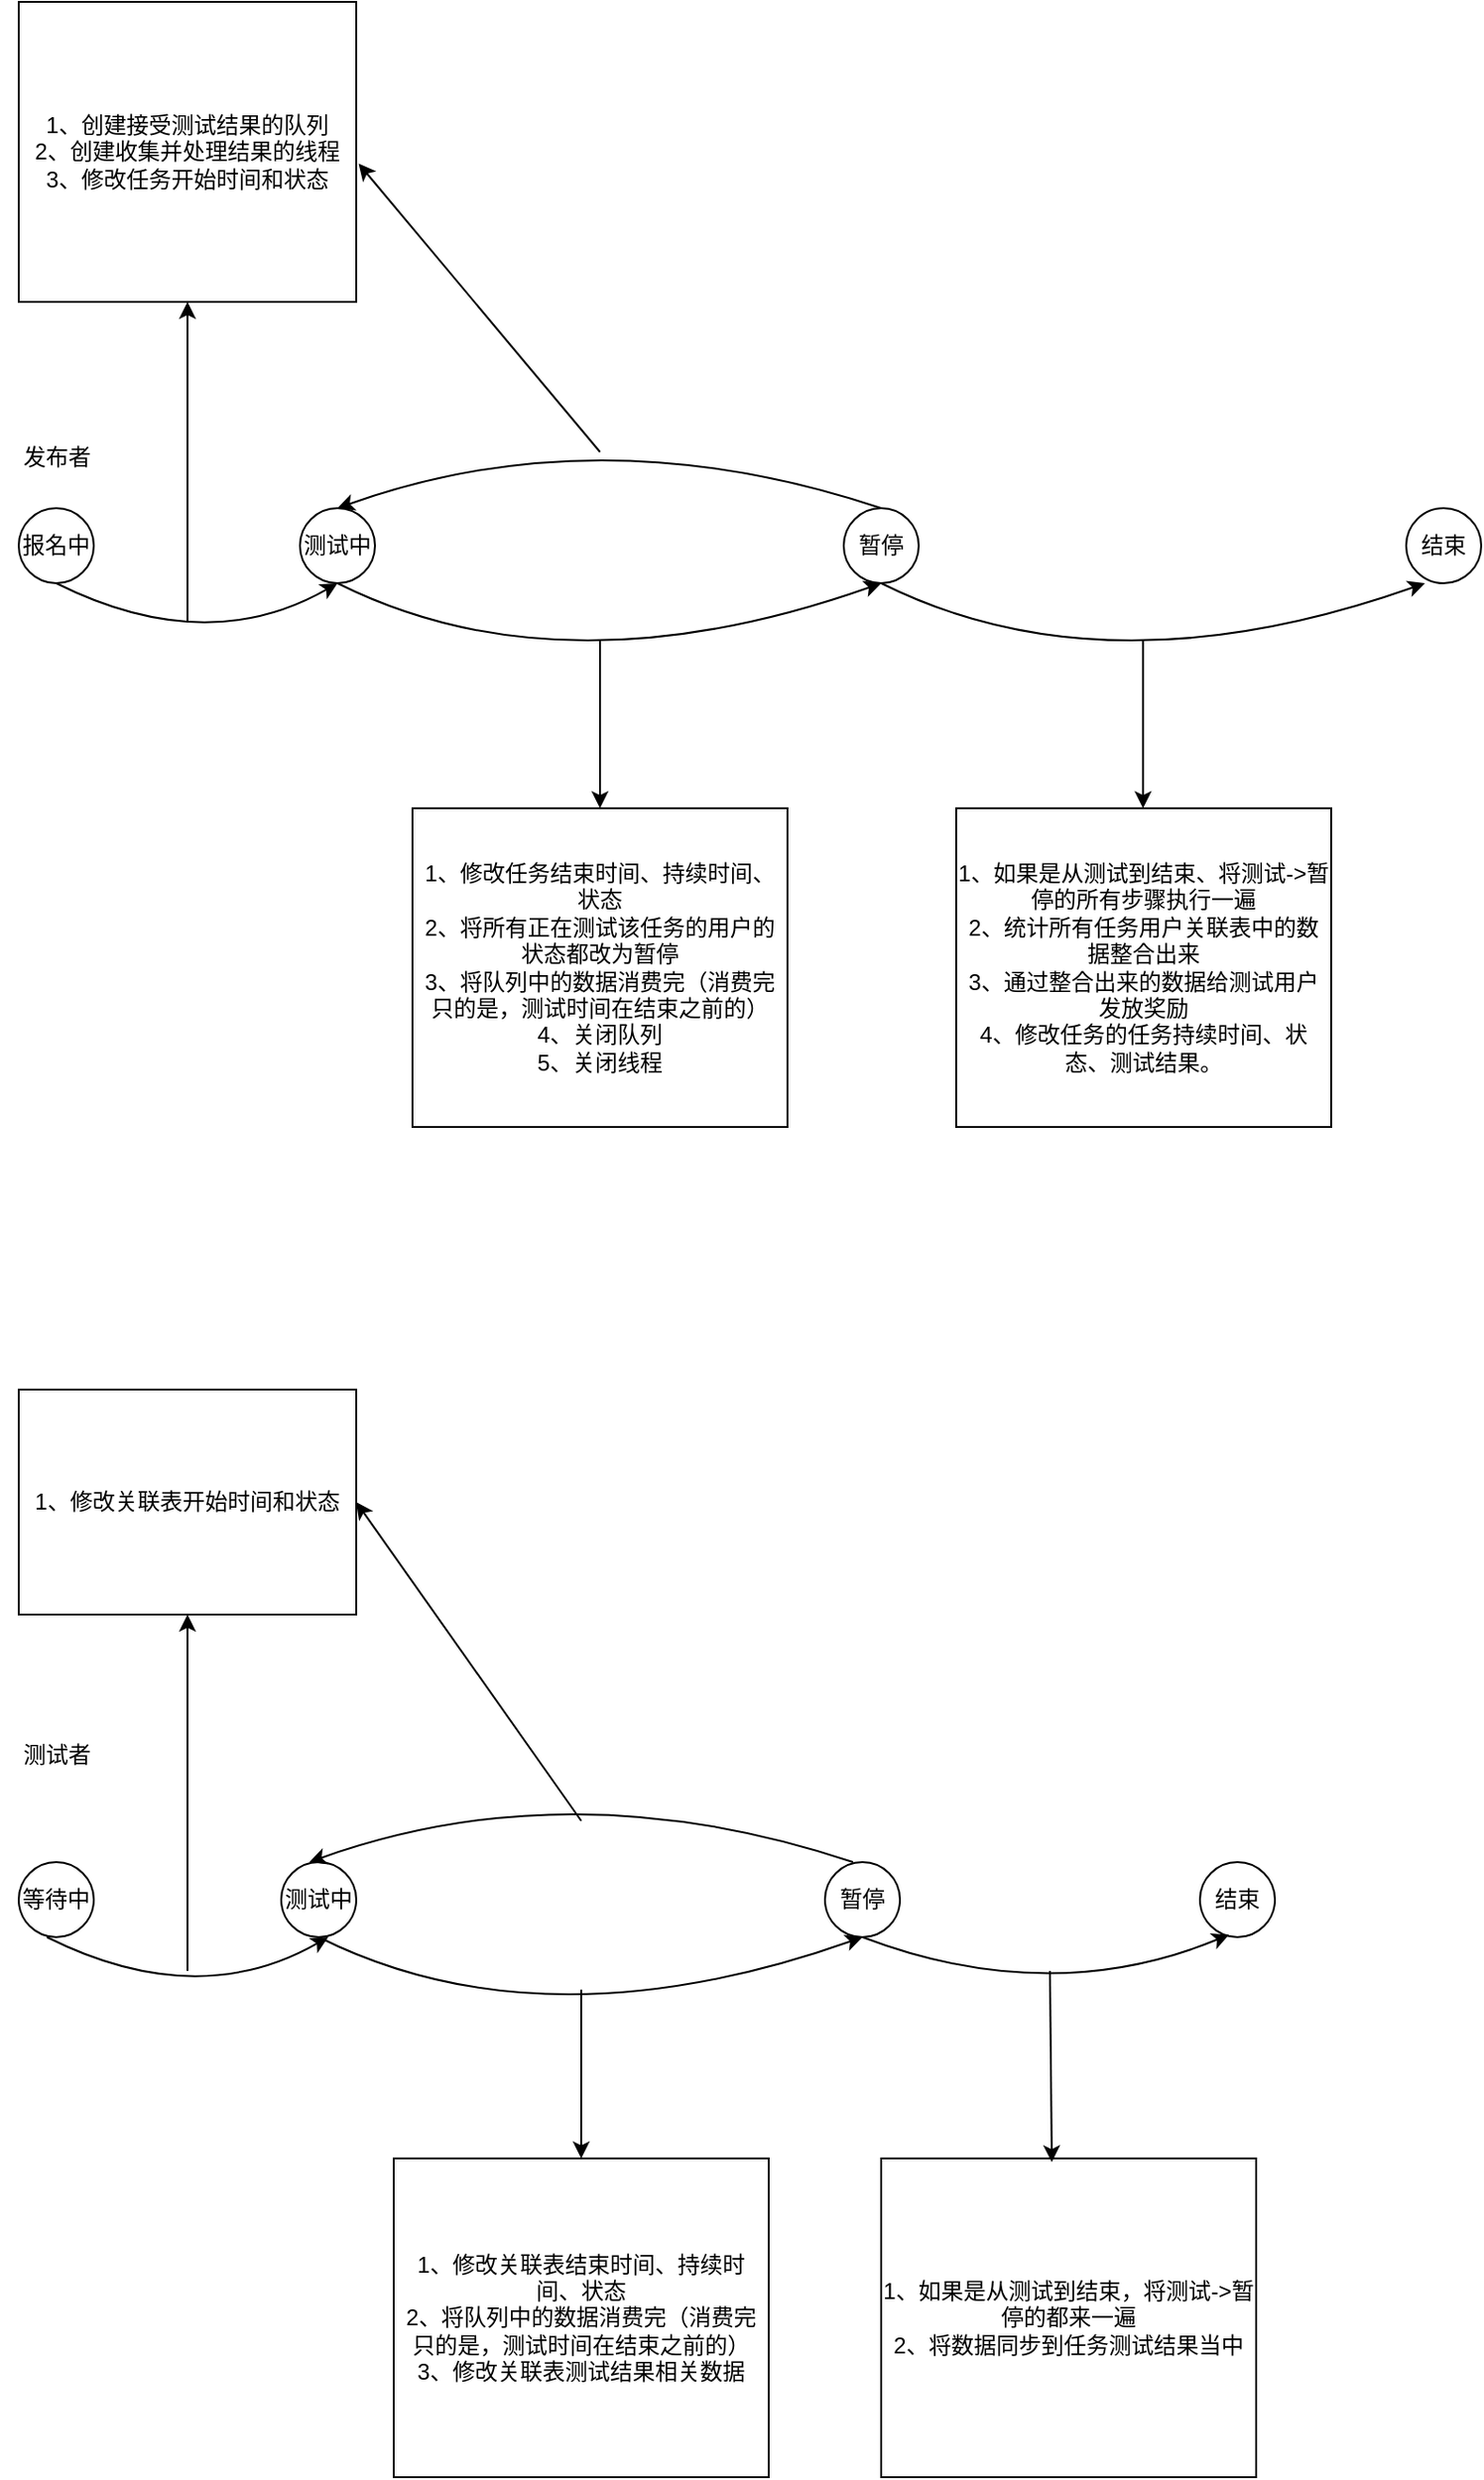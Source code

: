 <mxfile version="24.2.5" type="device">
  <diagram id="E1RbzKcjCFXv2dUBZcez" name="第 1 页">
    <mxGraphModel dx="1434" dy="2013" grid="1" gridSize="10" guides="1" tooltips="1" connect="1" arrows="1" fold="1" page="1" pageScale="1" pageWidth="827" pageHeight="1169" math="0" shadow="0">
      <root>
        <mxCell id="0" />
        <mxCell id="1" parent="0" />
        <mxCell id="V35GF3UXTLSnZJR6X2XD-2" value="发布者" style="text;html=1;align=center;verticalAlign=middle;resizable=0;points=[];autosize=1;strokeColor=none;fillColor=none;" parent="1" vertex="1">
          <mxGeometry x="170" y="138" width="60" height="30" as="geometry" />
        </mxCell>
        <mxCell id="V35GF3UXTLSnZJR6X2XD-3" value="报名中" style="ellipse;whiteSpace=wrap;html=1;aspect=fixed;" parent="1" vertex="1">
          <mxGeometry x="180" y="180" width="40" height="40" as="geometry" />
        </mxCell>
        <mxCell id="V35GF3UXTLSnZJR6X2XD-4" value="测试中" style="ellipse;whiteSpace=wrap;html=1;aspect=fixed;" parent="1" vertex="1">
          <mxGeometry x="330" y="180" width="40" height="40" as="geometry" />
        </mxCell>
        <mxCell id="Dr9uVZA06aBnP4XryDoQ-1" value="" style="curved=1;endArrow=classic;html=1;rounded=0;exitX=0.5;exitY=1;exitDx=0;exitDy=0;entryX=0.5;entryY=1;entryDx=0;entryDy=0;" parent="1" source="V35GF3UXTLSnZJR6X2XD-3" target="V35GF3UXTLSnZJR6X2XD-4" edge="1">
          <mxGeometry width="50" height="50" relative="1" as="geometry">
            <mxPoint x="230" y="260" as="sourcePoint" />
            <mxPoint x="280" y="210" as="targetPoint" />
            <Array as="points">
              <mxPoint x="280" y="260" />
            </Array>
          </mxGeometry>
        </mxCell>
        <mxCell id="Dr9uVZA06aBnP4XryDoQ-2" value="&lt;div&gt;1、创建接受测试结果的队列&lt;/div&gt;&lt;div&gt;2、创建收集并处理结果的线程&lt;/div&gt;&lt;div&gt;3、修改任务开始时间和状态&lt;/div&gt;" style="rounded=0;whiteSpace=wrap;html=1;" parent="1" vertex="1">
          <mxGeometry x="180" y="-90" width="180" height="160" as="geometry" />
        </mxCell>
        <mxCell id="Dr9uVZA06aBnP4XryDoQ-3" value="" style="endArrow=classic;html=1;rounded=0;entryX=0.5;entryY=1;entryDx=0;entryDy=0;" parent="1" target="Dr9uVZA06aBnP4XryDoQ-2" edge="1">
          <mxGeometry width="50" height="50" relative="1" as="geometry">
            <mxPoint x="270" y="240" as="sourcePoint" />
            <mxPoint x="440" y="260" as="targetPoint" />
          </mxGeometry>
        </mxCell>
        <mxCell id="Dr9uVZA06aBnP4XryDoQ-4" value="暂停" style="ellipse;whiteSpace=wrap;html=1;aspect=fixed;" parent="1" vertex="1">
          <mxGeometry x="620" y="180" width="40" height="40" as="geometry" />
        </mxCell>
        <mxCell id="Dr9uVZA06aBnP4XryDoQ-5" value="" style="curved=1;endArrow=classic;html=1;rounded=0;exitX=0.5;exitY=1;exitDx=0;exitDy=0;entryX=0.5;entryY=1;entryDx=0;entryDy=0;" parent="1" source="V35GF3UXTLSnZJR6X2XD-4" target="Dr9uVZA06aBnP4XryDoQ-4" edge="1">
          <mxGeometry width="50" height="50" relative="1" as="geometry">
            <mxPoint x="420" y="280" as="sourcePoint" />
            <mxPoint x="470" y="230" as="targetPoint" />
            <Array as="points">
              <mxPoint x="470" y="280" />
            </Array>
          </mxGeometry>
        </mxCell>
        <mxCell id="Dr9uVZA06aBnP4XryDoQ-6" value="&lt;div&gt;1、修改任务结束时间、持续时间、状态&lt;/div&gt;&lt;div&gt;2、将所有正在测试该任务的用户的状态都改为暂停&lt;/div&gt;&lt;div&gt;3、将队列中的数据消费完（消费完只的是，测试时间在结束之前的）&lt;/div&gt;&lt;div&gt;4、关闭队列&lt;/div&gt;&lt;div&gt;5、关闭线程&lt;/div&gt;" style="rounded=0;whiteSpace=wrap;html=1;" parent="1" vertex="1">
          <mxGeometry x="390" y="340" width="200" height="170" as="geometry" />
        </mxCell>
        <mxCell id="Dr9uVZA06aBnP4XryDoQ-7" value="" style="endArrow=classic;html=1;rounded=0;entryX=0.5;entryY=0;entryDx=0;entryDy=0;" parent="1" target="Dr9uVZA06aBnP4XryDoQ-6" edge="1">
          <mxGeometry width="50" height="50" relative="1" as="geometry">
            <mxPoint x="490" y="250" as="sourcePoint" />
            <mxPoint x="630" y="260" as="targetPoint" />
          </mxGeometry>
        </mxCell>
        <mxCell id="Dr9uVZA06aBnP4XryDoQ-9" value="" style="curved=1;endArrow=classic;html=1;rounded=0;exitX=0.5;exitY=0;exitDx=0;exitDy=0;entryX=0.5;entryY=0;entryDx=0;entryDy=0;" parent="1" source="Dr9uVZA06aBnP4XryDoQ-4" target="V35GF3UXTLSnZJR6X2XD-4" edge="1">
          <mxGeometry width="50" height="50" relative="1" as="geometry">
            <mxPoint x="460" y="90" as="sourcePoint" />
            <mxPoint x="510" y="40" as="targetPoint" />
            <Array as="points">
              <mxPoint x="490" y="130" />
            </Array>
          </mxGeometry>
        </mxCell>
        <mxCell id="Dr9uVZA06aBnP4XryDoQ-10" value="" style="endArrow=classic;html=1;rounded=0;entryX=1.007;entryY=0.539;entryDx=0;entryDy=0;entryPerimeter=0;" parent="1" target="Dr9uVZA06aBnP4XryDoQ-2" edge="1">
          <mxGeometry width="50" height="50" relative="1" as="geometry">
            <mxPoint x="490" y="150" as="sourcePoint" />
            <mxPoint x="280" y="350" as="targetPoint" />
          </mxGeometry>
        </mxCell>
        <mxCell id="Dr9uVZA06aBnP4XryDoQ-11" value="结束" style="ellipse;whiteSpace=wrap;html=1;aspect=fixed;" parent="1" vertex="1">
          <mxGeometry x="920" y="180" width="40" height="40" as="geometry" />
        </mxCell>
        <mxCell id="Dr9uVZA06aBnP4XryDoQ-13" value="" style="curved=1;endArrow=classic;html=1;rounded=0;exitX=0.5;exitY=1;exitDx=0;exitDy=0;entryX=0.5;entryY=1;entryDx=0;entryDy=0;" parent="1" edge="1">
          <mxGeometry width="50" height="50" relative="1" as="geometry">
            <mxPoint x="640" y="220" as="sourcePoint" />
            <mxPoint x="930" y="220" as="targetPoint" />
            <Array as="points">
              <mxPoint x="760" y="280" />
            </Array>
          </mxGeometry>
        </mxCell>
        <mxCell id="Dr9uVZA06aBnP4XryDoQ-14" value="&lt;div&gt;1、如果是从测试到结束、将测试-&amp;gt;暂停的所有步骤执行一遍&lt;/div&gt;&lt;div&gt;2、统计所有任务用户关联表中的数据整合出来&lt;/div&gt;&lt;div&gt;3、通过整合出来的数据给测试用户发放奖励&lt;/div&gt;&lt;div&gt;4、修改任务的任务持续时间、状态、测试结果。&lt;/div&gt;" style="rounded=0;whiteSpace=wrap;html=1;" parent="1" vertex="1">
          <mxGeometry x="680" y="340" width="200" height="170" as="geometry" />
        </mxCell>
        <mxCell id="Dr9uVZA06aBnP4XryDoQ-15" value="" style="endArrow=classic;html=1;rounded=0;entryX=0.5;entryY=0;entryDx=0;entryDy=0;" parent="1" edge="1">
          <mxGeometry width="50" height="50" relative="1" as="geometry">
            <mxPoint x="779.66" y="250" as="sourcePoint" />
            <mxPoint x="779.66" y="340" as="targetPoint" />
          </mxGeometry>
        </mxCell>
        <mxCell id="Dr9uVZA06aBnP4XryDoQ-16" value="测试者" style="text;html=1;align=center;verticalAlign=middle;resizable=0;points=[];autosize=1;strokeColor=none;fillColor=none;" parent="1" vertex="1">
          <mxGeometry x="170" y="830" width="60" height="30" as="geometry" />
        </mxCell>
        <mxCell id="Dr9uVZA06aBnP4XryDoQ-17" value="等待中" style="ellipse;whiteSpace=wrap;html=1;aspect=fixed;" parent="1" vertex="1">
          <mxGeometry x="180" y="902" width="40" height="40" as="geometry" />
        </mxCell>
        <mxCell id="Dr9uVZA06aBnP4XryDoQ-18" value="测试中" style="ellipse;whiteSpace=wrap;html=1;aspect=fixed;" parent="1" vertex="1">
          <mxGeometry x="320" y="902" width="40" height="40" as="geometry" />
        </mxCell>
        <mxCell id="Dr9uVZA06aBnP4XryDoQ-19" value="" style="curved=1;endArrow=classic;html=1;rounded=0;exitX=0.5;exitY=1;exitDx=0;exitDy=0;entryX=0.5;entryY=1;entryDx=0;entryDy=0;" parent="1" edge="1">
          <mxGeometry width="50" height="50" relative="1" as="geometry">
            <mxPoint x="195" y="942" as="sourcePoint" />
            <mxPoint x="345" y="942" as="targetPoint" />
            <Array as="points">
              <mxPoint x="275" y="982" />
            </Array>
          </mxGeometry>
        </mxCell>
        <mxCell id="Dr9uVZA06aBnP4XryDoQ-20" value="&lt;div&gt;&lt;span style=&quot;background-color: initial;&quot;&gt;1、修改关联表开始时间和状态&lt;/span&gt;&lt;/div&gt;" style="rounded=0;whiteSpace=wrap;html=1;" parent="1" vertex="1">
          <mxGeometry x="180" y="650" width="180" height="120" as="geometry" />
        </mxCell>
        <mxCell id="Dr9uVZA06aBnP4XryDoQ-21" value="" style="endArrow=classic;html=1;rounded=0;entryX=0.5;entryY=1;entryDx=0;entryDy=0;" parent="1" target="Dr9uVZA06aBnP4XryDoQ-20" edge="1">
          <mxGeometry width="50" height="50" relative="1" as="geometry">
            <mxPoint x="270" y="960" as="sourcePoint" />
            <mxPoint x="530" y="810" as="targetPoint" />
          </mxGeometry>
        </mxCell>
        <mxCell id="Dr9uVZA06aBnP4XryDoQ-22" value="暂停" style="ellipse;whiteSpace=wrap;html=1;aspect=fixed;" parent="1" vertex="1">
          <mxGeometry x="610" y="902" width="40" height="40" as="geometry" />
        </mxCell>
        <mxCell id="Dr9uVZA06aBnP4XryDoQ-23" value="" style="curved=1;endArrow=classic;html=1;rounded=0;exitX=0.5;exitY=1;exitDx=0;exitDy=0;entryX=0.5;entryY=1;entryDx=0;entryDy=0;" parent="1" edge="1">
          <mxGeometry width="50" height="50" relative="1" as="geometry">
            <mxPoint x="340" y="942" as="sourcePoint" />
            <mxPoint x="630" y="942" as="targetPoint" />
            <Array as="points">
              <mxPoint x="460" y="1002" />
            </Array>
          </mxGeometry>
        </mxCell>
        <mxCell id="Dr9uVZA06aBnP4XryDoQ-24" value="&lt;div&gt;1、修改关联表结束时间、持续时间、状态&lt;/div&gt;&lt;div&gt;2、将队列中的数据消费完（消费完只的是，测试时间在结束之前的）&lt;/div&gt;&lt;div&gt;3、修改关联表测试结果相关数据&lt;/div&gt;" style="rounded=0;whiteSpace=wrap;html=1;" parent="1" vertex="1">
          <mxGeometry x="380" y="1060" width="200" height="170" as="geometry" />
        </mxCell>
        <mxCell id="Dr9uVZA06aBnP4XryDoQ-25" value="" style="endArrow=classic;html=1;rounded=0;entryX=0.5;entryY=0;entryDx=0;entryDy=0;" parent="1" target="Dr9uVZA06aBnP4XryDoQ-24" edge="1">
          <mxGeometry width="50" height="50" relative="1" as="geometry">
            <mxPoint x="480" y="970" as="sourcePoint" />
            <mxPoint x="580" y="1000" as="targetPoint" />
          </mxGeometry>
        </mxCell>
        <mxCell id="Dr9uVZA06aBnP4XryDoQ-27" value="" style="curved=1;endArrow=classic;html=1;rounded=0;exitX=0.5;exitY=0;exitDx=0;exitDy=0;entryX=0.5;entryY=0;entryDx=0;entryDy=0;" parent="1" edge="1">
          <mxGeometry width="50" height="50" relative="1" as="geometry">
            <mxPoint x="625" y="902" as="sourcePoint" />
            <mxPoint x="335" y="902" as="targetPoint" />
            <Array as="points">
              <mxPoint x="475" y="852" />
            </Array>
          </mxGeometry>
        </mxCell>
        <mxCell id="Dr9uVZA06aBnP4XryDoQ-28" value="" style="endArrow=classic;html=1;rounded=0;entryX=1;entryY=0.5;entryDx=0;entryDy=0;" parent="1" target="Dr9uVZA06aBnP4XryDoQ-20" edge="1">
          <mxGeometry width="50" height="50" relative="1" as="geometry">
            <mxPoint x="480" y="880" as="sourcePoint" />
            <mxPoint x="510" y="740" as="targetPoint" />
          </mxGeometry>
        </mxCell>
        <mxCell id="Dr9uVZA06aBnP4XryDoQ-29" value="结束" style="ellipse;whiteSpace=wrap;html=1;aspect=fixed;" parent="1" vertex="1">
          <mxGeometry x="810" y="902" width="40" height="40" as="geometry" />
        </mxCell>
        <mxCell id="Dr9uVZA06aBnP4XryDoQ-30" value="" style="curved=1;endArrow=classic;html=1;rounded=0;exitX=0.5;exitY=1;exitDx=0;exitDy=0;entryX=0.387;entryY=0.968;entryDx=0;entryDy=0;entryPerimeter=0;" parent="1" source="Dr9uVZA06aBnP4XryDoQ-22" target="Dr9uVZA06aBnP4XryDoQ-29" edge="1">
          <mxGeometry width="50" height="50" relative="1" as="geometry">
            <mxPoint x="730" y="1030" as="sourcePoint" />
            <mxPoint x="780" y="980" as="targetPoint" />
            <Array as="points">
              <mxPoint x="730" y="980" />
            </Array>
          </mxGeometry>
        </mxCell>
        <mxCell id="Dr9uVZA06aBnP4XryDoQ-31" value="1、如果是从测试到结束，将测试-&amp;gt;暂停的都来一遍&lt;div&gt;2、将数据同步到任务测试结果当中&lt;/div&gt;" style="rounded=0;whiteSpace=wrap;html=1;" parent="1" vertex="1">
          <mxGeometry x="640" y="1060" width="200" height="170" as="geometry" />
        </mxCell>
        <mxCell id="Dr9uVZA06aBnP4XryDoQ-32" value="" style="endArrow=classic;html=1;rounded=0;entryX=0.455;entryY=0.012;entryDx=0;entryDy=0;entryPerimeter=0;" parent="1" target="Dr9uVZA06aBnP4XryDoQ-31" edge="1">
          <mxGeometry width="50" height="50" relative="1" as="geometry">
            <mxPoint x="730" y="960" as="sourcePoint" />
            <mxPoint x="730" y="1050" as="targetPoint" />
          </mxGeometry>
        </mxCell>
      </root>
    </mxGraphModel>
  </diagram>
</mxfile>

